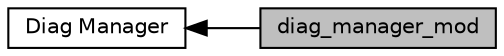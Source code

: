 digraph "diag_manager_mod"
{
  edge [fontname="Helvetica",fontsize="10",labelfontname="Helvetica",labelfontsize="10"];
  node [fontname="Helvetica",fontsize="10",shape=box];
  rankdir=LR;
  Node1 [label="diag_manager_mod",height=0.2,width=0.4,color="black", fillcolor="grey75", style="filled", fontcolor="black",tooltip="diag_manager_mod is a set of simple calls for parallel diagnostics on distributed systems...."];
  Node2 [label="Diag Manager",height=0.2,width=0.4,color="black", fillcolor="white", style="filled",URL="$group__diag__manager.html",tooltip="Modules and associated files in the diag_manager directory."];
  Node2->Node1 [shape=plaintext, dir="back", style="solid"];
}
